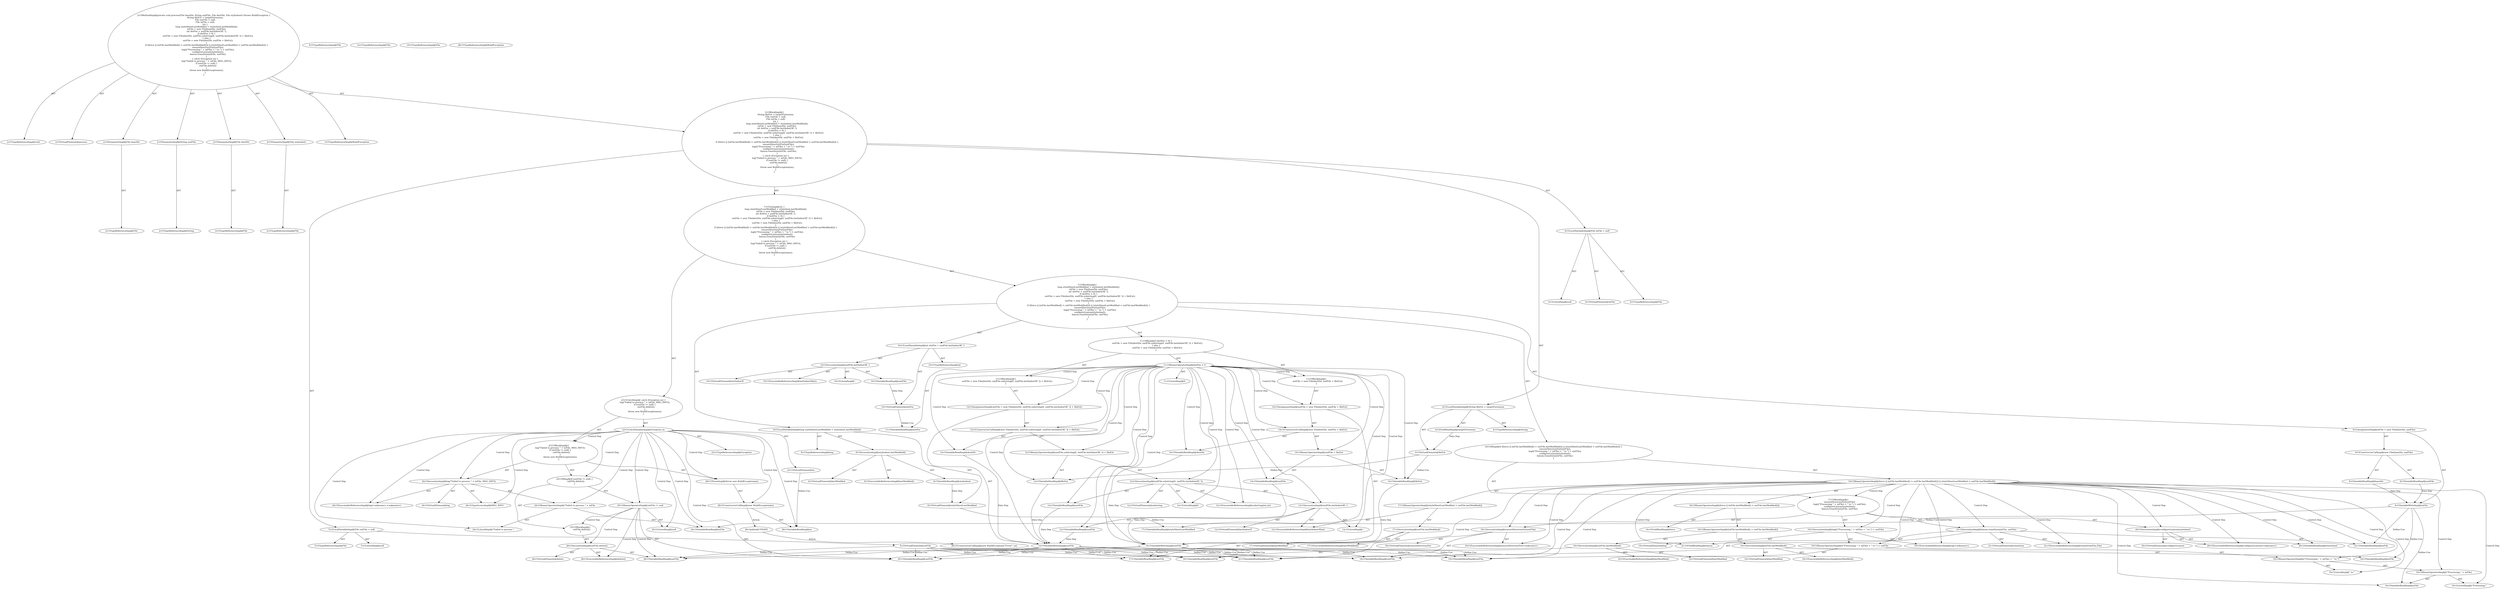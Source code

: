 digraph "process#?,File,String,File,File" {
0 [label="2:CtTypeReferenceImpl@void" shape=ellipse]
1 [label="2:CtVirtualElement@process" shape=ellipse]
2 [label="2:CtParameterImpl@File baseDir" shape=ellipse]
3 [label="2:CtTypeReferenceImpl@File" shape=ellipse]
4 [label="2:CtParameterImpl@String xmlFile" shape=ellipse]
5 [label="2:CtTypeReferenceImpl@String" shape=ellipse]
6 [label="2:CtParameterImpl@File destDir" shape=ellipse]
7 [label="2:CtTypeReferenceImpl@File" shape=ellipse]
8 [label="2:CtParameterImpl@File stylesheet" shape=ellipse]
9 [label="2:CtTypeReferenceImpl@File" shape=ellipse]
10 [label="3:CtTypeReferenceImpl@BuildException" shape=ellipse]
11 [label="4:CtTypeReferenceImpl@String" shape=ellipse]
12 [label="4:CtFieldReadImpl@targetExtension" shape=ellipse]
13 [label="4:CtVirtualElement@fileExt" shape=ellipse]
14 [label="4:CtLocalVariableImpl@String fileExt = targetExtension" shape=ellipse]
15 [label="5:CtTypeReferenceImpl@File" shape=ellipse]
16 [label="5:CtLiteralImpl@null" shape=ellipse]
17 [label="5:CtVirtualElement@outFile" shape=ellipse]
18 [label="5:CtLocalVariableImpl@File outFile = null" shape=ellipse]
19 [label="6:CtTypeReferenceImpl@File" shape=ellipse]
20 [label="6:CtLiteralImpl@null" shape=ellipse]
21 [label="6:CtVirtualElement@inFile" shape=ellipse]
22 [label="6:CtLocalVariableImpl@File inFile = null" shape=ellipse]
23 [label="8:CtTypeReferenceImpl@long" shape=ellipse]
24 [label="8:CtExecutableReferenceImpl@lastModified()" shape=ellipse]
25 [label="8:CtVirtualElement@lastModified" shape=ellipse]
26 [label="8:CtVariableReadImpl@stylesheet" shape=ellipse]
27 [label="8:CtInvocationImpl@stylesheet.lastModified()" shape=ellipse]
28 [label="8:CtVirtualElement@styleSheetLastModified" shape=ellipse]
29 [label="8:CtLocalVariableImpl@long styleSheetLastModified = stylesheet.lastModified()" shape=ellipse]
30 [label="9:CtVariableWriteImpl@inFile" shape=ellipse]
31 [label="9:CtTypeReferenceImpl@File" shape=ellipse]
32 [label="9:CtVariableReadImpl@baseDir" shape=ellipse]
33 [label="9:CtVariableReadImpl@xmlFile" shape=ellipse]
34 [label="9:CtConstructorCallImpl@new File(baseDir, xmlFile)" shape=ellipse]
35 [label="9:CtAssignmentImpl@inFile = new File(baseDir, xmlFile)" shape=ellipse]
36 [label="10:CtTypeReferenceImpl@int" shape=ellipse]
37 [label="10:CtExecutableReferenceImpl@lastIndexOf(int)" shape=ellipse]
38 [label="10:CtVirtualElement@lastIndexOf" shape=ellipse]
39 [label="10:CtVariableReadImpl@xmlFile" shape=ellipse]
40 [label="10:CtLiteralImpl@'.'" shape=ellipse]
41 [label="10:CtInvocationImpl@xmlFile.lastIndexOf('.')" shape=ellipse]
42 [label="10:CtVirtualElement@dotPos" shape=ellipse]
43 [label="10:CtLocalVariableImpl@int dotPos = xmlFile.lastIndexOf('.')" shape=ellipse]
44 [label="11:CtVariableReadImpl@dotPos" shape=ellipse]
45 [label="11:CtLiteralImpl@0" shape=ellipse]
46 [label="11:CtBinaryOperatorImpl@dotPos > 0" shape=ellipse]
47 [label="12:CtVariableWriteImpl@outFile" shape=ellipse]
48 [label="12:CtTypeReferenceImpl@File" shape=ellipse]
49 [label="12:CtVariableReadImpl@destDir" shape=ellipse]
50 [label="12:CtExecutableReferenceImpl@substring(int,int)" shape=ellipse]
51 [label="12:CtVirtualElement@substring" shape=ellipse]
52 [label="12:CtVariableReadImpl@xmlFile" shape=ellipse]
53 [label="12:CtLiteralImpl@0" shape=ellipse]
54 [label="12:CtExecutableReferenceImpl@lastIndexOf(int)" shape=ellipse]
55 [label="12:CtVirtualElement@lastIndexOf" shape=ellipse]
56 [label="12:CtVariableReadImpl@xmlFile" shape=ellipse]
57 [label="12:CtLiteralImpl@'.'" shape=ellipse]
58 [label="12:CtInvocationImpl@xmlFile.lastIndexOf('.')" shape=ellipse]
59 [label="12:CtInvocationImpl@xmlFile.substring(0, xmlFile.lastIndexOf('.'))" shape=ellipse]
60 [label="12:CtVariableReadImpl@fileExt" shape=ellipse]
61 [label="12:CtBinaryOperatorImpl@xmlFile.substring(0, xmlFile.lastIndexOf('.')) + fileExt" shape=ellipse]
62 [label="12:CtConstructorCallImpl@new File(destDir, xmlFile.substring(0, xmlFile.lastIndexOf('.')) + fileExt)" shape=ellipse]
63 [label="12:CtAssignmentImpl@outFile = new File(destDir, xmlFile.substring(0, xmlFile.lastIndexOf('.')) + fileExt)" shape=ellipse]
64 [label="11:CtBlockImpl@\{
    outFile = new File(destDir, xmlFile.substring(0, xmlFile.lastIndexOf('.')) + fileExt);
\}" shape=ellipse]
65 [label="14:CtVariableWriteImpl@outFile" shape=ellipse]
66 [label="14:CtTypeReferenceImpl@File" shape=ellipse]
67 [label="14:CtVariableReadImpl@destDir" shape=ellipse]
68 [label="14:CtVariableReadImpl@xmlFile" shape=ellipse]
69 [label="14:CtVariableReadImpl@fileExt" shape=ellipse]
70 [label="14:CtBinaryOperatorImpl@xmlFile + fileExt" shape=ellipse]
71 [label="14:CtConstructorCallImpl@new File(destDir, xmlFile + fileExt)" shape=ellipse]
72 [label="14:CtAssignmentImpl@outFile = new File(destDir, xmlFile + fileExt)" shape=ellipse]
73 [label="13:CtBlockImpl@\{
    outFile = new File(destDir, xmlFile + fileExt);
\}" shape=ellipse]
74 [label="11:CtIfImpl@if (dotPos > 0) \{
    outFile = new File(destDir, xmlFile.substring(0, xmlFile.lastIndexOf('.')) + fileExt);
\} else \{
    outFile = new File(destDir, xmlFile + fileExt);
\}" shape=ellipse]
75 [label="16:CtFieldReadImpl@force" shape=ellipse]
76 [label="16:CtExecutableReferenceImpl@lastModified()" shape=ellipse]
77 [label="16:CtVirtualElement@lastModified" shape=ellipse]
78 [label="16:CtVariableReadImpl@inFile" shape=ellipse]
79 [label="16:CtInvocationImpl@inFile.lastModified()" shape=ellipse]
80 [label="16:CtExecutableReferenceImpl@lastModified()" shape=ellipse]
81 [label="16:CtVirtualElement@lastModified" shape=ellipse]
82 [label="16:CtVariableReadImpl@outFile" shape=ellipse]
83 [label="16:CtInvocationImpl@outFile.lastModified()" shape=ellipse]
84 [label="16:CtBinaryOperatorImpl@(inFile.lastModified() > outFile.lastModified())" shape=ellipse]
85 [label="16:CtBinaryOperatorImpl@(force || (inFile.lastModified() > outFile.lastModified()))" shape=ellipse]
86 [label="17:CtVariableReadImpl@styleSheetLastModified" shape=ellipse]
87 [label="17:CtExecutableReferenceImpl@lastModified()" shape=ellipse]
88 [label="17:CtVirtualElement@lastModified" shape=ellipse]
89 [label="17:CtVariableReadImpl@outFile" shape=ellipse]
90 [label="17:CtInvocationImpl@outFile.lastModified()" shape=ellipse]
91 [label="17:CtBinaryOperatorImpl@(styleSheetLastModified > outFile.lastModified())" shape=ellipse]
92 [label="16:CtBinaryOperatorImpl@(force || (inFile.lastModified() > outFile.lastModified())) || (styleSheetLastModified > outFile.lastModified())" shape=ellipse]
93 [label="18:CtExecutableReferenceImpl@ensureDirectoryFor(<unknown>)" shape=ellipse]
94 [label="18:CtVirtualElement@ensureDirectoryFor" shape=ellipse]
95 [label="18:CtVariableReadImpl@outFile" shape=ellipse]
96 [label="18:CtInvocationImpl@ensureDirectoryFor(outFile)" shape=ellipse]
97 [label="19:CtExecutableReferenceImpl@log(<unknown>)" shape=ellipse]
98 [label="19:CtVirtualElement@log" shape=ellipse]
99 [label="19:CtLiteralImpl@\"Processing \"" shape=ellipse]
100 [label="19:CtVariableReadImpl@inFile" shape=ellipse]
101 [label="19:CtBinaryOperatorImpl@(\"Processing \" + inFile)" shape=ellipse]
102 [label="19:CtLiteralImpl@\" to \"" shape=ellipse]
103 [label="19:CtBinaryOperatorImpl@((\"Processing \" + inFile) + \" to \")" shape=ellipse]
104 [label="19:CtVariableReadImpl@outFile" shape=ellipse]
105 [label="19:CtBinaryOperatorImpl@((\"Processing \" + inFile) + \" to \") + outFile" shape=ellipse]
106 [label="19:CtInvocationImpl@log(((\"Processing \" + inFile) + \" to \") + outFile)" shape=ellipse]
107 [label="20:CtExecutableReferenceImpl@configureLiaison(<unknown>)" shape=ellipse]
108 [label="20:CtVirtualElement@configureLiaison" shape=ellipse]
109 [label="20:CtVariableReadImpl@stylesheet" shape=ellipse]
110 [label="20:CtInvocationImpl@configureLiaison(stylesheet)" shape=ellipse]
111 [label="21:CtExecutableReferenceImpl@transform(File,File)" shape=ellipse]
112 [label="21:CtVirtualElement@transform" shape=ellipse]
113 [label="21:CtFieldReadImpl@liaison" shape=ellipse]
114 [label="21:CtVariableReadImpl@inFile" shape=ellipse]
115 [label="21:CtVariableReadImpl@outFile" shape=ellipse]
116 [label="21:CtInvocationImpl@liaison.transform(inFile, outFile)" shape=ellipse]
117 [label="17:CtBlockImpl@\{
    ensureDirectoryFor(outFile);
    log(((\"Processing \" + inFile) + \" to \") + outFile);
    configureLiaison(stylesheet);
    liaison.transform(inFile, outFile);
\}" shape=ellipse]
118 [label="16:CtIfImpl@if ((force || (inFile.lastModified() > outFile.lastModified())) || (styleSheetLastModified > outFile.lastModified())) \{
    ensureDirectoryFor(outFile);
    log(((\"Processing \" + inFile) + \" to \") + outFile);
    configureLiaison(stylesheet);
    liaison.transform(inFile, outFile);
\}" shape=ellipse]
119 [label="7:CtBlockImpl@\{
    long styleSheetLastModified = stylesheet.lastModified();
    inFile = new File(baseDir, xmlFile);
    int dotPos = xmlFile.lastIndexOf('.');
    if (dotPos > 0) \{
        outFile = new File(destDir, xmlFile.substring(0, xmlFile.lastIndexOf('.')) + fileExt);
    \} else \{
        outFile = new File(destDir, xmlFile + fileExt);
    \}
    if ((force || (inFile.lastModified() > outFile.lastModified())) || (styleSheetLastModified > outFile.lastModified())) \{
        ensureDirectoryFor(outFile);
        log(((\"Processing \" + inFile) + \" to \") + outFile);
        configureLiaison(stylesheet);
        liaison.transform(inFile, outFile);
    \}
\}" shape=ellipse]
120 [label="23:CtVirtualElement@ex" shape=ellipse]
121 [label="23:CtTypeReferenceImpl@Exception" shape=ellipse]
122 [label="23:CtCatchVariableImpl@Exception ex" shape=ellipse]
123 [label="24:CtExecutableReferenceImpl@log(<unknown>,<unknown>)" shape=ellipse]
124 [label="24:CtVirtualElement@log" shape=ellipse]
125 [label="24:CtLiteralImpl@\"Failed to process \"" shape=ellipse]
126 [label="24:CtVariableReadImpl@inFile" shape=ellipse]
127 [label="24:CtBinaryOperatorImpl@\"Failed to process \" + inFile" shape=ellipse]
128 [label="24:CtTypeAccessImpl@MSG_INFO" shape=ellipse]
129 [label="24:CtInvocationImpl@log(\"Failed to process \" + inFile, MSG_INFO)" shape=ellipse]
130 [label="25:CtVariableReadImpl@outFile" shape=ellipse]
131 [label="25:CtLiteralImpl@null" shape=ellipse]
132 [label="25:CtBinaryOperatorImpl@outFile != null" shape=ellipse]
133 [label="26:CtExecutableReferenceImpl@delete()" shape=ellipse]
134 [label="26:CtVirtualElement@delete" shape=ellipse]
135 [label="26:CtVariableReadImpl@outFile" shape=ellipse]
136 [label="26:CtInvocationImpl@outFile.delete()" shape=ellipse]
137 [label="25:CtBlockImpl@\{
    outFile.delete();
\}" shape=ellipse]
138 [label="25:CtIfImpl@if (outFile != null) \{
    outFile.delete();
\}" shape=ellipse]
139 [label="28:CtTypeReferenceImpl@BuildException" shape=ellipse]
140 [label="28:CtVariableReadImpl@ex" shape=ellipse]
141 [label="28:CtConstructorCallImpl@new BuildException(ex)" shape=ellipse]
142 [label="28:CtThrowImpl@throw new BuildException(ex)" shape=ellipse]
143 [label="23:CtBlockImpl@\{
    log(\"Failed to process \" + inFile, MSG_INFO);
    if (outFile != null) \{
        outFile.delete();
    \}
    throw new BuildException(ex);
\}" shape=ellipse]
144 [label="23:CtCatchImpl@ catch (Exception ex) \{
    log(\"Failed to process \" + inFile, MSG_INFO);
    if (outFile != null) \{
        outFile.delete();
    \}
    throw new BuildException(ex);
\}" shape=ellipse]
145 [label="7:CtTryImpl@try \{
    long styleSheetLastModified = stylesheet.lastModified();
    inFile = new File(baseDir, xmlFile);
    int dotPos = xmlFile.lastIndexOf('.');
    if (dotPos > 0) \{
        outFile = new File(destDir, xmlFile.substring(0, xmlFile.lastIndexOf('.')) + fileExt);
    \} else \{
        outFile = new File(destDir, xmlFile + fileExt);
    \}
    if ((force || (inFile.lastModified() > outFile.lastModified())) || (styleSheetLastModified > outFile.lastModified())) \{
        ensureDirectoryFor(outFile);
        log(((\"Processing \" + inFile) + \" to \") + outFile);
        configureLiaison(stylesheet);
        liaison.transform(inFile, outFile);
    \}
\} catch (Exception ex) \{
    log(\"Failed to process \" + inFile, MSG_INFO);
    if (outFile != null) \{
        outFile.delete();
    \}
    throw new BuildException(ex);
\}" shape=ellipse]
146 [label="3:CtBlockImpl@\{
    String fileExt = targetExtension;
    File outFile = null;
    File inFile = null;
    try \{
        long styleSheetLastModified = stylesheet.lastModified();
        inFile = new File(baseDir, xmlFile);
        int dotPos = xmlFile.lastIndexOf('.');
        if (dotPos > 0) \{
            outFile = new File(destDir, xmlFile.substring(0, xmlFile.lastIndexOf('.')) + fileExt);
        \} else \{
            outFile = new File(destDir, xmlFile + fileExt);
        \}
        if ((force || (inFile.lastModified() > outFile.lastModified())) || (styleSheetLastModified > outFile.lastModified())) \{
            ensureDirectoryFor(outFile);
            log(((\"Processing \" + inFile) + \" to \") + outFile);
            configureLiaison(stylesheet);
            liaison.transform(inFile, outFile);
        \}
    \} catch (Exception ex) \{
        log(\"Failed to process \" + inFile, MSG_INFO);
        if (outFile != null) \{
            outFile.delete();
        \}
        throw new BuildException(ex);
    \}
\}" shape=ellipse]
147 [label="2:CtMethodImpl@private void process(File baseDir, String xmlFile, File destDir, File stylesheet) throws BuildException \{
    String fileExt = targetExtension;
    File outFile = null;
    File inFile = null;
    try \{
        long styleSheetLastModified = stylesheet.lastModified();
        inFile = new File(baseDir, xmlFile);
        int dotPos = xmlFile.lastIndexOf('.');
        if (dotPos > 0) \{
            outFile = new File(destDir, xmlFile.substring(0, xmlFile.lastIndexOf('.')) + fileExt);
        \} else \{
            outFile = new File(destDir, xmlFile + fileExt);
        \}
        if ((force || (inFile.lastModified() > outFile.lastModified())) || (styleSheetLastModified > outFile.lastModified())) \{
            ensureDirectoryFor(outFile);
            log(((\"Processing \" + inFile) + \" to \") + outFile);
            configureLiaison(stylesheet);
            liaison.transform(inFile, outFile);
        \}
    \} catch (Exception ex) \{
        log(\"Failed to process \" + inFile, MSG_INFO);
        if (outFile != null) \{
            outFile.delete();
        \}
        throw new BuildException(ex);
    \}
\}" shape=ellipse]
148 [label="28:Update@UPDATE" shape=ellipse]
149 [label="28:CtConstructorCallImpl@new BuildException(\"Error\", ex)" shape=ellipse]
2 -> 3 [label="AST"];
4 -> 5 [label="AST"];
6 -> 7 [label="AST"];
8 -> 9 [label="AST"];
12 -> 13 [label="Data Dep"];
13 -> 60 [label="Define-Use"];
13 -> 69 [label="Define-Use"];
14 -> 13 [label="AST"];
14 -> 11 [label="AST"];
14 -> 12 [label="AST"];
17 -> 82 [label="Define-Use"];
17 -> 89 [label="Define-Use"];
17 -> 95 [label="Define-Use"];
17 -> 104 [label="Define-Use"];
17 -> 115 [label="Define-Use"];
17 -> 130 [label="Define-Use"];
17 -> 135 [label="Define-Use"];
18 -> 17 [label="AST"];
18 -> 15 [label="AST"];
18 -> 16 [label="AST"];
22 -> 21 [label="AST"];
22 -> 19 [label="AST"];
22 -> 20 [label="AST"];
26 -> 28 [label="Data Dep"];
27 -> 25 [label="AST"];
27 -> 26 [label="AST"];
27 -> 24 [label="AST"];
28 -> 86 [label="Define-Use"];
29 -> 28 [label="AST"];
29 -> 23 [label="AST"];
29 -> 27 [label="AST"];
30 -> 78 [label="Define-Use"];
30 -> 100 [label="Define-Use"];
30 -> 114 [label="Define-Use"];
30 -> 126 [label="Define-Use"];
32 -> 30 [label="Data Dep"];
33 -> 30 [label="Data Dep"];
34 -> 32 [label="AST"];
34 -> 33 [label="AST"];
35 -> 30 [label="AST"];
35 -> 34 [label="AST"];
39 -> 42 [label="Data Dep"];
41 -> 38 [label="AST"];
41 -> 39 [label="AST"];
41 -> 37 [label="AST"];
41 -> 40 [label="AST"];
42 -> 44 [label="Define-Use"];
43 -> 42 [label="AST"];
43 -> 36 [label="AST"];
43 -> 41 [label="AST"];
46 -> 44 [label="AST"];
46 -> 45 [label="AST"];
46 -> 64 [label="Control Dep"];
46 -> 63 [label="Control Dep"];
46 -> 47 [label="Control Dep"];
46 -> 62 [label="Control Dep"];
46 -> 49 [label="Control Dep"];
46 -> 61 [label="Control Dep"];
46 -> 59 [label="Control Dep"];
46 -> 50 [label="Control Dep"];
46 -> 52 [label="Control Dep"];
46 -> 53 [label="Control Dep"];
46 -> 58 [label="Control Dep"];
46 -> 54 [label="Control Dep"];
46 -> 56 [label="Control Dep"];
46 -> 57 [label="Control Dep"];
46 -> 60 [label="Control Dep"];
46 -> 73 [label="Control Dep"];
46 -> 72 [label="Control Dep"];
46 -> 65 [label="Control Dep"];
46 -> 71 [label="Control Dep"];
46 -> 67 [label="Control Dep"];
46 -> 70 [label="Control Dep"];
46 -> 68 [label="Control Dep"];
46 -> 69 [label="Control Dep"];
47 -> 82 [label="Define-Use"];
47 -> 89 [label="Define-Use"];
47 -> 95 [label="Define-Use"];
47 -> 104 [label="Define-Use"];
47 -> 115 [label="Define-Use"];
47 -> 130 [label="Define-Use"];
47 -> 135 [label="Define-Use"];
49 -> 47 [label="Data Dep"];
52 -> 47 [label="Data Dep"];
56 -> 47 [label="Data Dep"];
58 -> 55 [label="AST"];
58 -> 56 [label="AST"];
58 -> 54 [label="AST"];
58 -> 57 [label="AST"];
59 -> 51 [label="AST"];
59 -> 52 [label="AST"];
59 -> 50 [label="AST"];
59 -> 53 [label="AST"];
59 -> 58 [label="AST"];
60 -> 47 [label="Data Dep"];
61 -> 59 [label="AST"];
61 -> 60 [label="AST"];
62 -> 49 [label="AST"];
62 -> 61 [label="AST"];
63 -> 47 [label="AST"];
63 -> 62 [label="AST"];
64 -> 63 [label="AST"];
65 -> 82 [label="Define-Use"];
65 -> 89 [label="Define-Use"];
65 -> 95 [label="Define-Use"];
65 -> 104 [label="Define-Use"];
65 -> 115 [label="Define-Use"];
65 -> 130 [label="Define-Use"];
65 -> 135 [label="Define-Use"];
67 -> 65 [label="Data Dep"];
68 -> 65 [label="Data Dep"];
69 -> 65 [label="Data Dep"];
70 -> 68 [label="AST"];
70 -> 69 [label="AST"];
71 -> 67 [label="AST"];
71 -> 70 [label="AST"];
72 -> 65 [label="AST"];
72 -> 71 [label="AST"];
73 -> 72 [label="AST"];
74 -> 46 [label="AST"];
74 -> 64 [label="AST"];
74 -> 73 [label="AST"];
79 -> 77 [label="AST"];
79 -> 78 [label="AST"];
79 -> 76 [label="AST"];
83 -> 81 [label="AST"];
83 -> 82 [label="AST"];
83 -> 80 [label="AST"];
84 -> 79 [label="AST"];
84 -> 83 [label="AST"];
85 -> 75 [label="AST"];
85 -> 84 [label="AST"];
90 -> 88 [label="AST"];
90 -> 89 [label="AST"];
90 -> 87 [label="AST"];
91 -> 86 [label="AST"];
91 -> 90 [label="AST"];
92 -> 85 [label="AST"];
92 -> 91 [label="AST"];
92 -> 117 [label="Control Dep"];
92 -> 96 [label="Control Dep"];
92 -> 93 [label="Control Dep"];
92 -> 95 [label="Control Dep"];
92 -> 106 [label="Control Dep"];
92 -> 97 [label="Control Dep"];
92 -> 105 [label="Control Dep"];
92 -> 103 [label="Control Dep"];
92 -> 101 [label="Control Dep"];
92 -> 99 [label="Control Dep"];
92 -> 100 [label="Control Dep"];
92 -> 102 [label="Control Dep"];
92 -> 104 [label="Control Dep"];
92 -> 110 [label="Control Dep"];
92 -> 107 [label="Control Dep"];
92 -> 109 [label="Control Dep"];
92 -> 116 [label="Control Dep"];
92 -> 111 [label="Control Dep"];
92 -> 113 [label="Control Dep"];
92 -> 114 [label="Control Dep"];
92 -> 115 [label="Control Dep"];
96 -> 94 [label="AST"];
96 -> 93 [label="AST"];
96 -> 95 [label="AST"];
101 -> 99 [label="AST"];
101 -> 100 [label="AST"];
103 -> 101 [label="AST"];
103 -> 102 [label="AST"];
105 -> 103 [label="AST"];
105 -> 104 [label="AST"];
106 -> 98 [label="AST"];
106 -> 97 [label="AST"];
106 -> 105 [label="AST"];
110 -> 108 [label="AST"];
110 -> 107 [label="AST"];
110 -> 109 [label="AST"];
116 -> 112 [label="AST"];
116 -> 113 [label="AST"];
116 -> 111 [label="AST"];
116 -> 114 [label="AST"];
116 -> 115 [label="AST"];
117 -> 96 [label="AST"];
117 -> 106 [label="AST"];
117 -> 110 [label="AST"];
117 -> 116 [label="AST"];
118 -> 92 [label="AST"];
118 -> 117 [label="AST"];
119 -> 29 [label="AST"];
119 -> 35 [label="AST"];
119 -> 43 [label="AST"];
119 -> 74 [label="AST"];
119 -> 118 [label="AST"];
120 -> 140 [label="Define-Use"];
122 -> 120 [label="AST"];
122 -> 121 [label="AST"];
122 -> 143 [label="Control Dep"];
122 -> 129 [label="Control Dep"];
122 -> 123 [label="Control Dep"];
122 -> 127 [label="Control Dep"];
122 -> 125 [label="Control Dep"];
122 -> 126 [label="Control Dep"];
122 -> 128 [label="Control Dep"];
122 -> 138 [label="Control Dep"];
122 -> 132 [label="Control Dep"];
122 -> 130 [label="Control Dep"];
122 -> 131 [label="Control Dep"];
122 -> 142 [label="Control Dep"];
122 -> 141 [label="Control Dep"];
122 -> 140 [label="Control Dep"];
127 -> 125 [label="AST"];
127 -> 126 [label="AST"];
129 -> 124 [label="AST"];
129 -> 123 [label="AST"];
129 -> 127 [label="AST"];
129 -> 128 [label="AST"];
132 -> 130 [label="AST"];
132 -> 131 [label="AST"];
132 -> 137 [label="Control Dep"];
132 -> 136 [label="Control Dep"];
132 -> 133 [label="Control Dep"];
132 -> 135 [label="Control Dep"];
136 -> 134 [label="AST"];
136 -> 135 [label="AST"];
136 -> 133 [label="AST"];
137 -> 136 [label="AST"];
138 -> 132 [label="AST"];
138 -> 137 [label="AST"];
141 -> 140 [label="AST"];
141 -> 148 [label="Action"];
142 -> 141 [label="AST"];
143 -> 129 [label="AST"];
143 -> 138 [label="AST"];
143 -> 142 [label="AST"];
144 -> 122 [label="AST"];
144 -> 143 [label="AST"];
145 -> 119 [label="AST"];
145 -> 144 [label="AST"];
146 -> 14 [label="AST"];
146 -> 18 [label="AST"];
146 -> 22 [label="AST"];
146 -> 145 [label="AST"];
147 -> 1 [label="AST"];
147 -> 0 [label="AST"];
147 -> 2 [label="AST"];
147 -> 4 [label="AST"];
147 -> 6 [label="AST"];
147 -> 8 [label="AST"];
147 -> 10 [label="AST"];
147 -> 146 [label="AST"];
148 -> 149 [label="Action"];
}